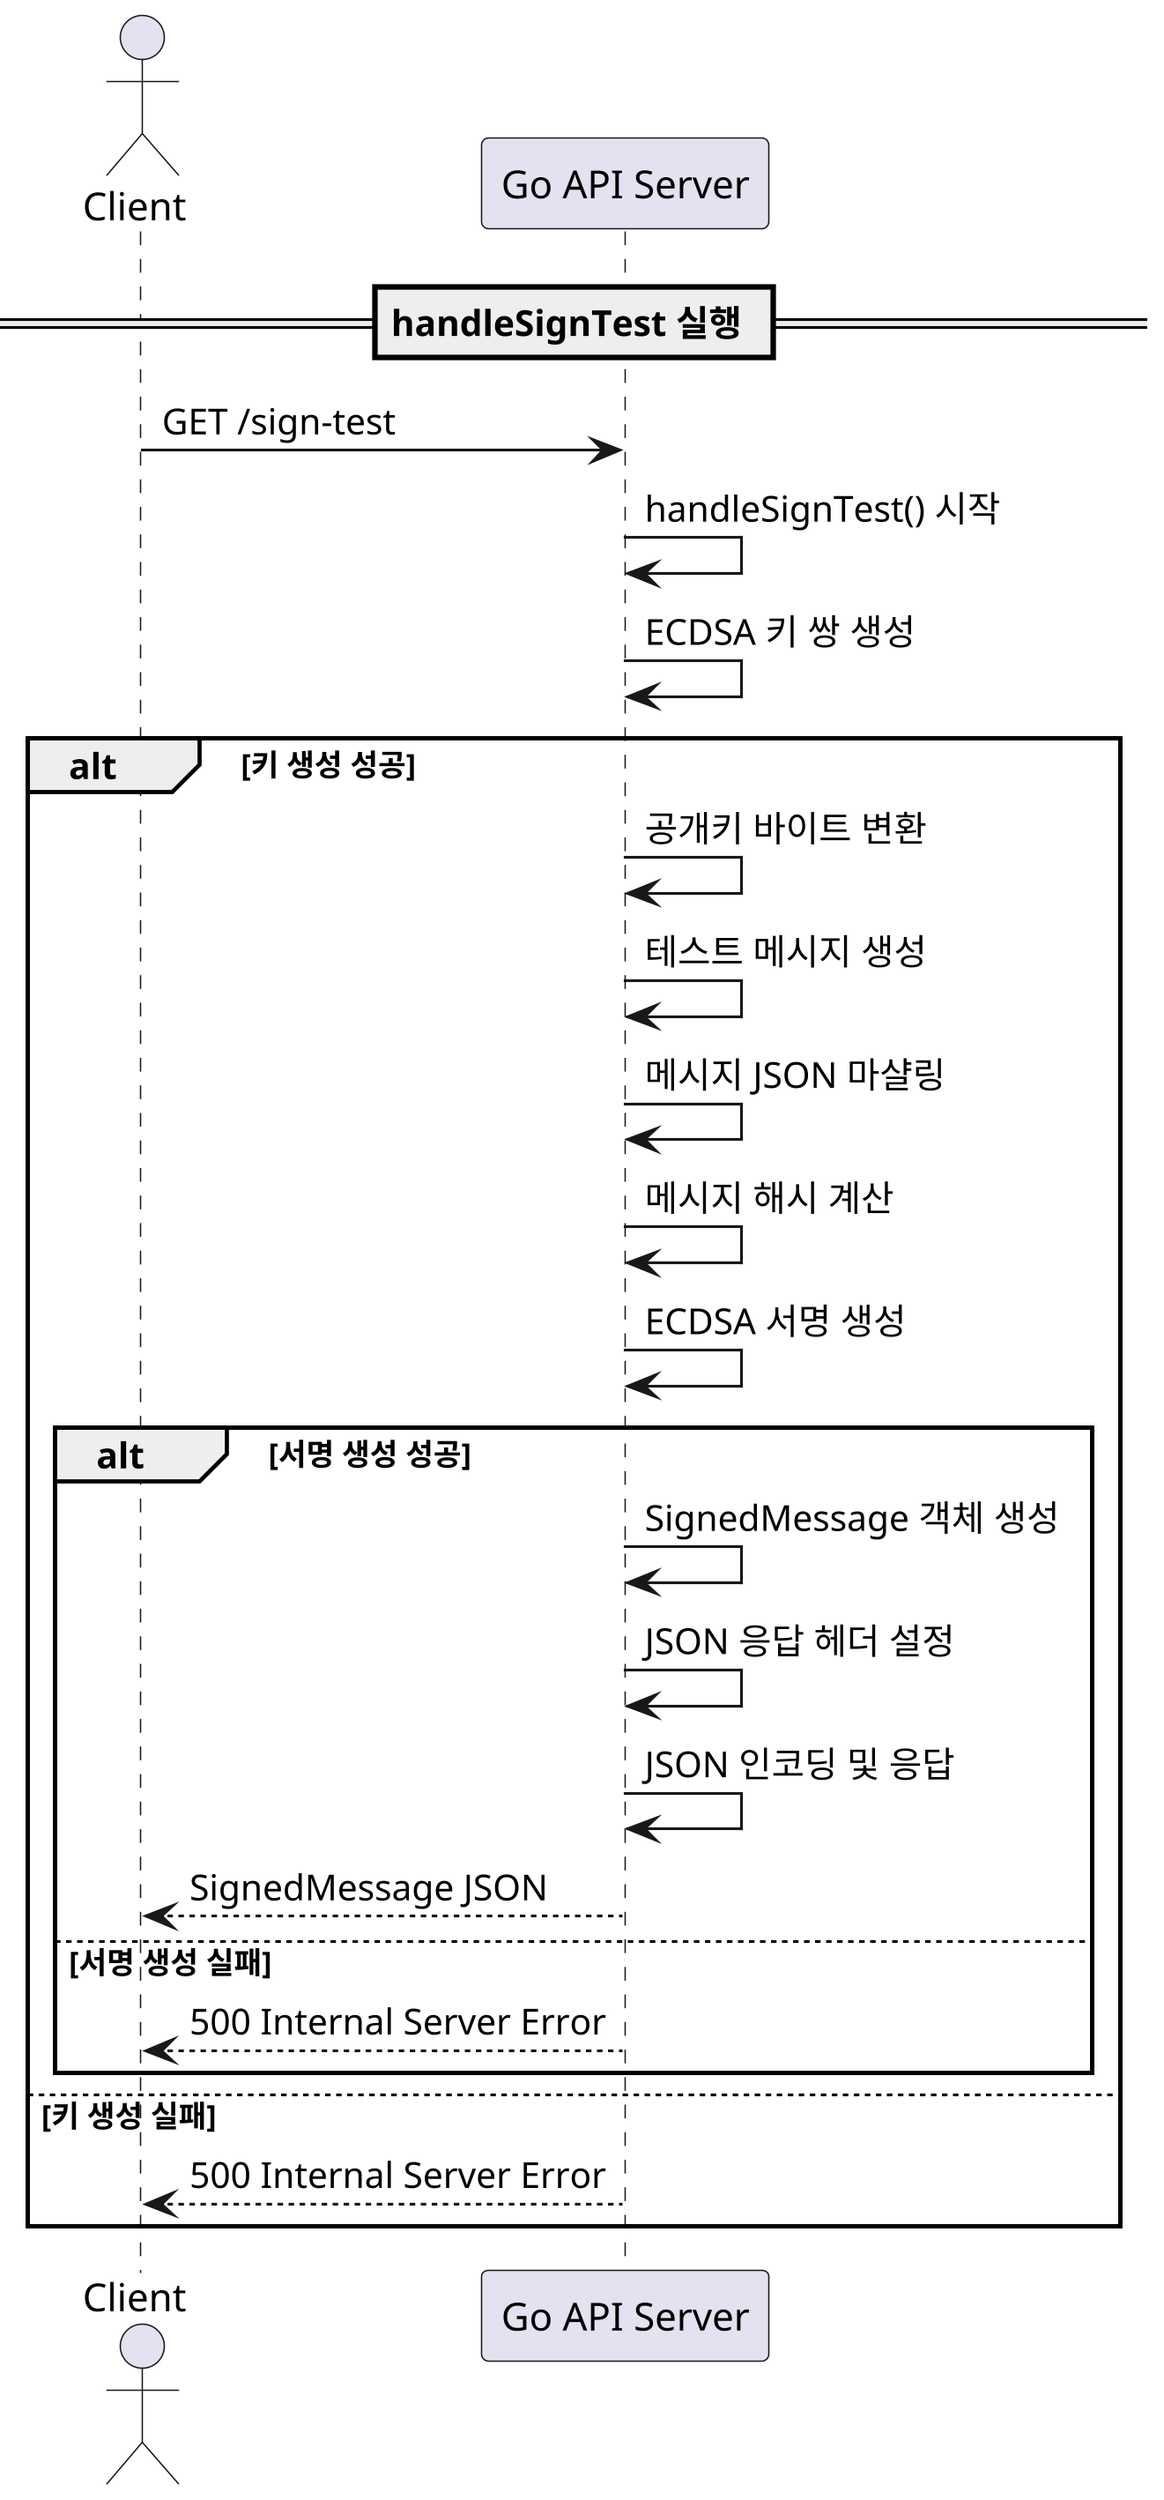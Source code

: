 @startuml
skinparam dpi 300

actor Client
participant "Go API Server" as Server

== handleSignTest 실행 ==
Client -> Server: GET /sign-test
Server -> Server: handleSignTest() 시작
Server -> Server: ECDSA 키 쌍 생성
alt 키 생성 성공
    Server -> Server: 공개키 바이트 변환
    Server -> Server: 테스트 메시지 생성
    Server -> Server: 메시지 JSON 마샬링
    Server -> Server: 메시지 해시 계산
    Server -> Server: ECDSA 서명 생성
    alt 서명 생성 성공
        Server -> Server: SignedMessage 객체 생성
        Server -> Server: JSON 응답 헤더 설정
        Server -> Server: JSON 인코딩 및 응답
        Server --> Client: SignedMessage JSON
    else 서명 생성 실패
        Server --> Client: 500 Internal Server Error
    end
else 키 생성 실패
    Server --> Client: 500 Internal Server Error
end

@enduml
